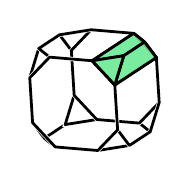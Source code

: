 % polymake for julian
% Thu Jul  5 23:36:09 2018
% unnamed

\begin{tikzpicture}[x  = {(0.9cm,-0.076cm)},
                    y  = {(-0.06cm,0.95cm)},
                    z  = {(-0.44cm,-0.29cm)},
                    scale = .3,
                    color = {lightgray}]


  % DEF POINTS
  \coordinate (v0_unnamed__1) at (2, 2, 1);
  \coordinate (v1_unnamed__1) at (2, 1, 2);
  \coordinate (v2_unnamed__1) at (2, 2, -1);
  \coordinate (v3_unnamed__1) at (1, 2, 2);
  \coordinate (v4_unnamed__1) at (2, 1, -2);
  \coordinate (v5_unnamed__1) at (2, -1, 2);
  \coordinate (v6_unnamed__1) at (1, 2, -2);
  \coordinate (v7_unnamed__1) at (2, -2, 1);
  \coordinate (v8_unnamed__1) at (-1, 2, 2);
  \coordinate (v9_unnamed__1) at (2, -1, -2);
  \coordinate (v10_unnamed__1) at (1, -2, 2);
  \coordinate (v11_unnamed__1) at (-2, 2, 1);
  \coordinate (v12_unnamed__1) at (2, -2, -1);
  \coordinate (v13_unnamed__1) at (-1, 2, -2);
  \coordinate (v14_unnamed__1) at (-2, 1, 2);
  \coordinate (v15_unnamed__1) at (1, -2, -2);
  \coordinate (v16_unnamed__1) at (-2, 2, -1);
  \coordinate (v17_unnamed__1) at (-1, -2, 2);
  \coordinate (v18_unnamed__1) at (-2, 1, -2);
  \coordinate (v19_unnamed__1) at (-2, -1, 2);
  \coordinate (v20_unnamed__1) at (-1, -2, -2);
  \coordinate (v21_unnamed__1) at (-2, -2, 1);
  \coordinate (v22_unnamed__1) at (-2, -1, -2);
  \coordinate (v23_unnamed__1) at (-2, -2, -1);


  % EDGES STYLE
  \definecolor{edgecolor_unnamed__1}{rgb}{ 0,0,0 }
  \tikzstyle{facestyle_unnamed__1} = [fill=none, fill opacity=0.85, preaction={draw=white, line cap=round, line width=1.5 pt}, draw=edgecolor_unnamed__1, line width=1 pt, line cap=round, line join=round]


  % FACES and EDGES and POINTS in the right order
  \draw[facestyle_unnamed__1] (v6_unnamed__1) -- (v2_unnamed__1) -- (v4_unnamed__1) -- (v6_unnamed__1) -- cycle;
  \draw[facestyle_unnamed__1] (v15_unnamed__1) -- (v9_unnamed__1) -- (v12_unnamed__1) -- (v15_unnamed__1) -- cycle;
  \draw[facestyle_unnamed__1] (v17_unnamed__1) -- (v21_unnamed__1) -- (v23_unnamed__1) -- (v20_unnamed__1) -- (v15_unnamed__1) -- (v12_unnamed__1) -- (v7_unnamed__1) -- (v10_unnamed__1) -- (v17_unnamed__1) -- cycle;
  \draw[facestyle_unnamed__1] (v18_unnamed__1) -- (v16_unnamed__1) -- (v13_unnamed__1) -- (v18_unnamed__1) -- cycle;
  \draw[facestyle_unnamed__1] (v23_unnamed__1) -- (v21_unnamed__1) -- (v19_unnamed__1) -- (v14_unnamed__1) -- (v11_unnamed__1) -- (v16_unnamed__1) -- (v18_unnamed__1) -- (v22_unnamed__1) -- (v23_unnamed__1) -- cycle;
  \draw[facestyle_unnamed__1] (v23_unnamed__1) -- (v22_unnamed__1) -- (v20_unnamed__1) -- (v23_unnamed__1) -- cycle;


  %POINTS


  %FACETS
  \draw[facestyle_unnamed__1] (v22_unnamed__1) -- (v18_unnamed__1) -- (v13_unnamed__1) -- (v6_unnamed__1) -- (v4_unnamed__1) -- (v9_unnamed__1) -- (v15_unnamed__1) -- (v20_unnamed__1) -- (v22_unnamed__1) -- cycle;


  %POINTS


  %FACETS
  \draw[facestyle_unnamed__1] (v19_unnamed__1) -- (v21_unnamed__1) -- (v17_unnamed__1) -- (v19_unnamed__1) -- cycle;


  %POINTS


  %FACETS
  \draw[facestyle_unnamed__1] (v11_unnamed__1) -- (v14_unnamed__1) -- (v8_unnamed__1) -- (v11_unnamed__1) -- cycle;
  \draw[facestyle_unnamed__1] (v16_unnamed__1) -- (v11_unnamed__1) -- (v8_unnamed__1) -- (v3_unnamed__1) -- (v0_unnamed__1) -- (v2_unnamed__1) -- (v6_unnamed__1) -- (v13_unnamed__1) -- (v16_unnamed__1) -- cycle;


  %POINTS


  %FACETS
  \draw[facestyle_unnamed__1] (v5_unnamed__1) -- (v10_unnamed__1) -- (v7_unnamed__1) -- (v5_unnamed__1) -- cycle;
  \draw[facestyle_unnamed__1] (v1_unnamed__1) -- (v5_unnamed__1) -- (v7_unnamed__1) -- (v12_unnamed__1) -- (v9_unnamed__1) -- (v4_unnamed__1) -- (v2_unnamed__1) -- (v0_unnamed__1) -- (v1_unnamed__1) -- cycle;


  %POINTS


  %FACETS
  \draw[facestyle_unnamed__1] (v3_unnamed__1) -- (v1_unnamed__1) -- (v0_unnamed__1) -- (v3_unnamed__1) -- cycle;


  %POINTS


  %FACETS
  \draw[facestyle_unnamed__1] (v14_unnamed__1) -- (v19_unnamed__1) -- (v17_unnamed__1) -- (v10_unnamed__1) -- (v5_unnamed__1) -- (v1_unnamed__1) -- (v3_unnamed__1) -- (v8_unnamed__1) -- (v14_unnamed__1) -- cycle;


  %POINTS


  %FACETS

  % DEF POINTS
  \coordinate (v0_unnamed__2) at (2, 2, 1);
  \coordinate (v1_unnamed__2) at (2, 1, 2);
  \coordinate (v2_unnamed__2) at (2, 2, -1);
  \coordinate (v3_unnamed__2) at (1, 2, 2);
  \coordinate (v4_unnamed__2) at (2, 1, -2);
  \coordinate (v5_unnamed__2) at (1, 2, -2);


  % EDGES STYLE
  \definecolor{edgecolor_unnamed__2}{rgb}{ 0,0,0 }

  % FACES STYLE
  \definecolor{facetcolor_unnamed__2}{rgb}{ 0.467,0.925,0.62 }

  \tikzstyle{facestyle_unnamed__2} = [fill=facetcolor_unnamed__2, fill opacity=0.85, draw=edgecolor_unnamed__2, line width=1 pt, line cap=round, line join=round]


  % FACES and EDGES and POINTS in the right order
  \draw[facestyle_unnamed__2] (v5_unnamed__2) -- (v2_unnamed__2) -- (v4_unnamed__2) -- (v5_unnamed__2) -- cycle;
  \draw[facestyle_unnamed__2] (v1_unnamed__2) -- (v3_unnamed__2) -- (v5_unnamed__2) -- (v4_unnamed__2) -- (v1_unnamed__2) -- cycle;
  \draw[facestyle_unnamed__2] (v5_unnamed__2) -- (v3_unnamed__2) -- (v0_unnamed__2) -- (v2_unnamed__2) -- (v5_unnamed__2) -- cycle;


  %POINTS


  %FACETS
  \draw[facestyle_unnamed__2] (v2_unnamed__2) -- (v0_unnamed__2) -- (v1_unnamed__2) -- (v4_unnamed__2) -- (v2_unnamed__2) -- cycle;


  %POINTS


  %FACETS
  \draw[facestyle_unnamed__2] (v0_unnamed__2) -- (v3_unnamed__2) -- (v1_unnamed__2) -- (v0_unnamed__2) -- cycle;


  %POINTS


  %FACETS

\end{tikzpicture}
